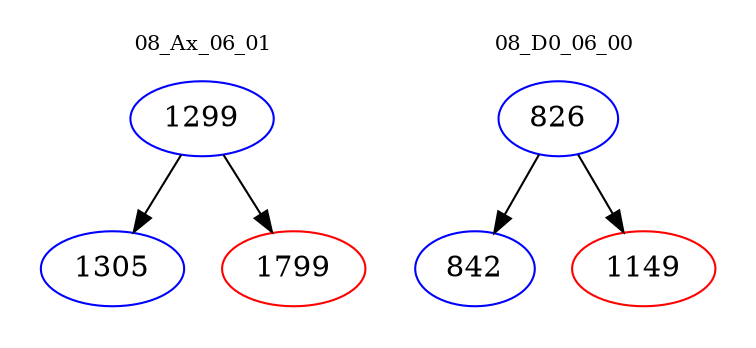 digraph{
subgraph cluster_0 {
color = white
label = "08_Ax_06_01";
fontsize=10;
T0_1299 [label="1299", color="blue"]
T0_1299 -> T0_1305 [color="black"]
T0_1305 [label="1305", color="blue"]
T0_1299 -> T0_1799 [color="black"]
T0_1799 [label="1799", color="red"]
}
subgraph cluster_1 {
color = white
label = "08_D0_06_00";
fontsize=10;
T1_826 [label="826", color="blue"]
T1_826 -> T1_842 [color="black"]
T1_842 [label="842", color="blue"]
T1_826 -> T1_1149 [color="black"]
T1_1149 [label="1149", color="red"]
}
}
